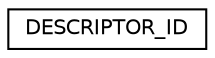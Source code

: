 digraph "Graphical Class Hierarchy"
{
  edge [fontname="Helvetica",fontsize="10",labelfontname="Helvetica",labelfontsize="10"];
  node [fontname="Helvetica",fontsize="10",shape=record];
  rankdir="LR";
  Node1 [label="DESCRIPTOR_ID",height=0.2,width=0.4,color="black", fillcolor="white", style="filled",URL="$struct_d_e_s_c_r_i_p_t_o_r___i_d.html"];
}
